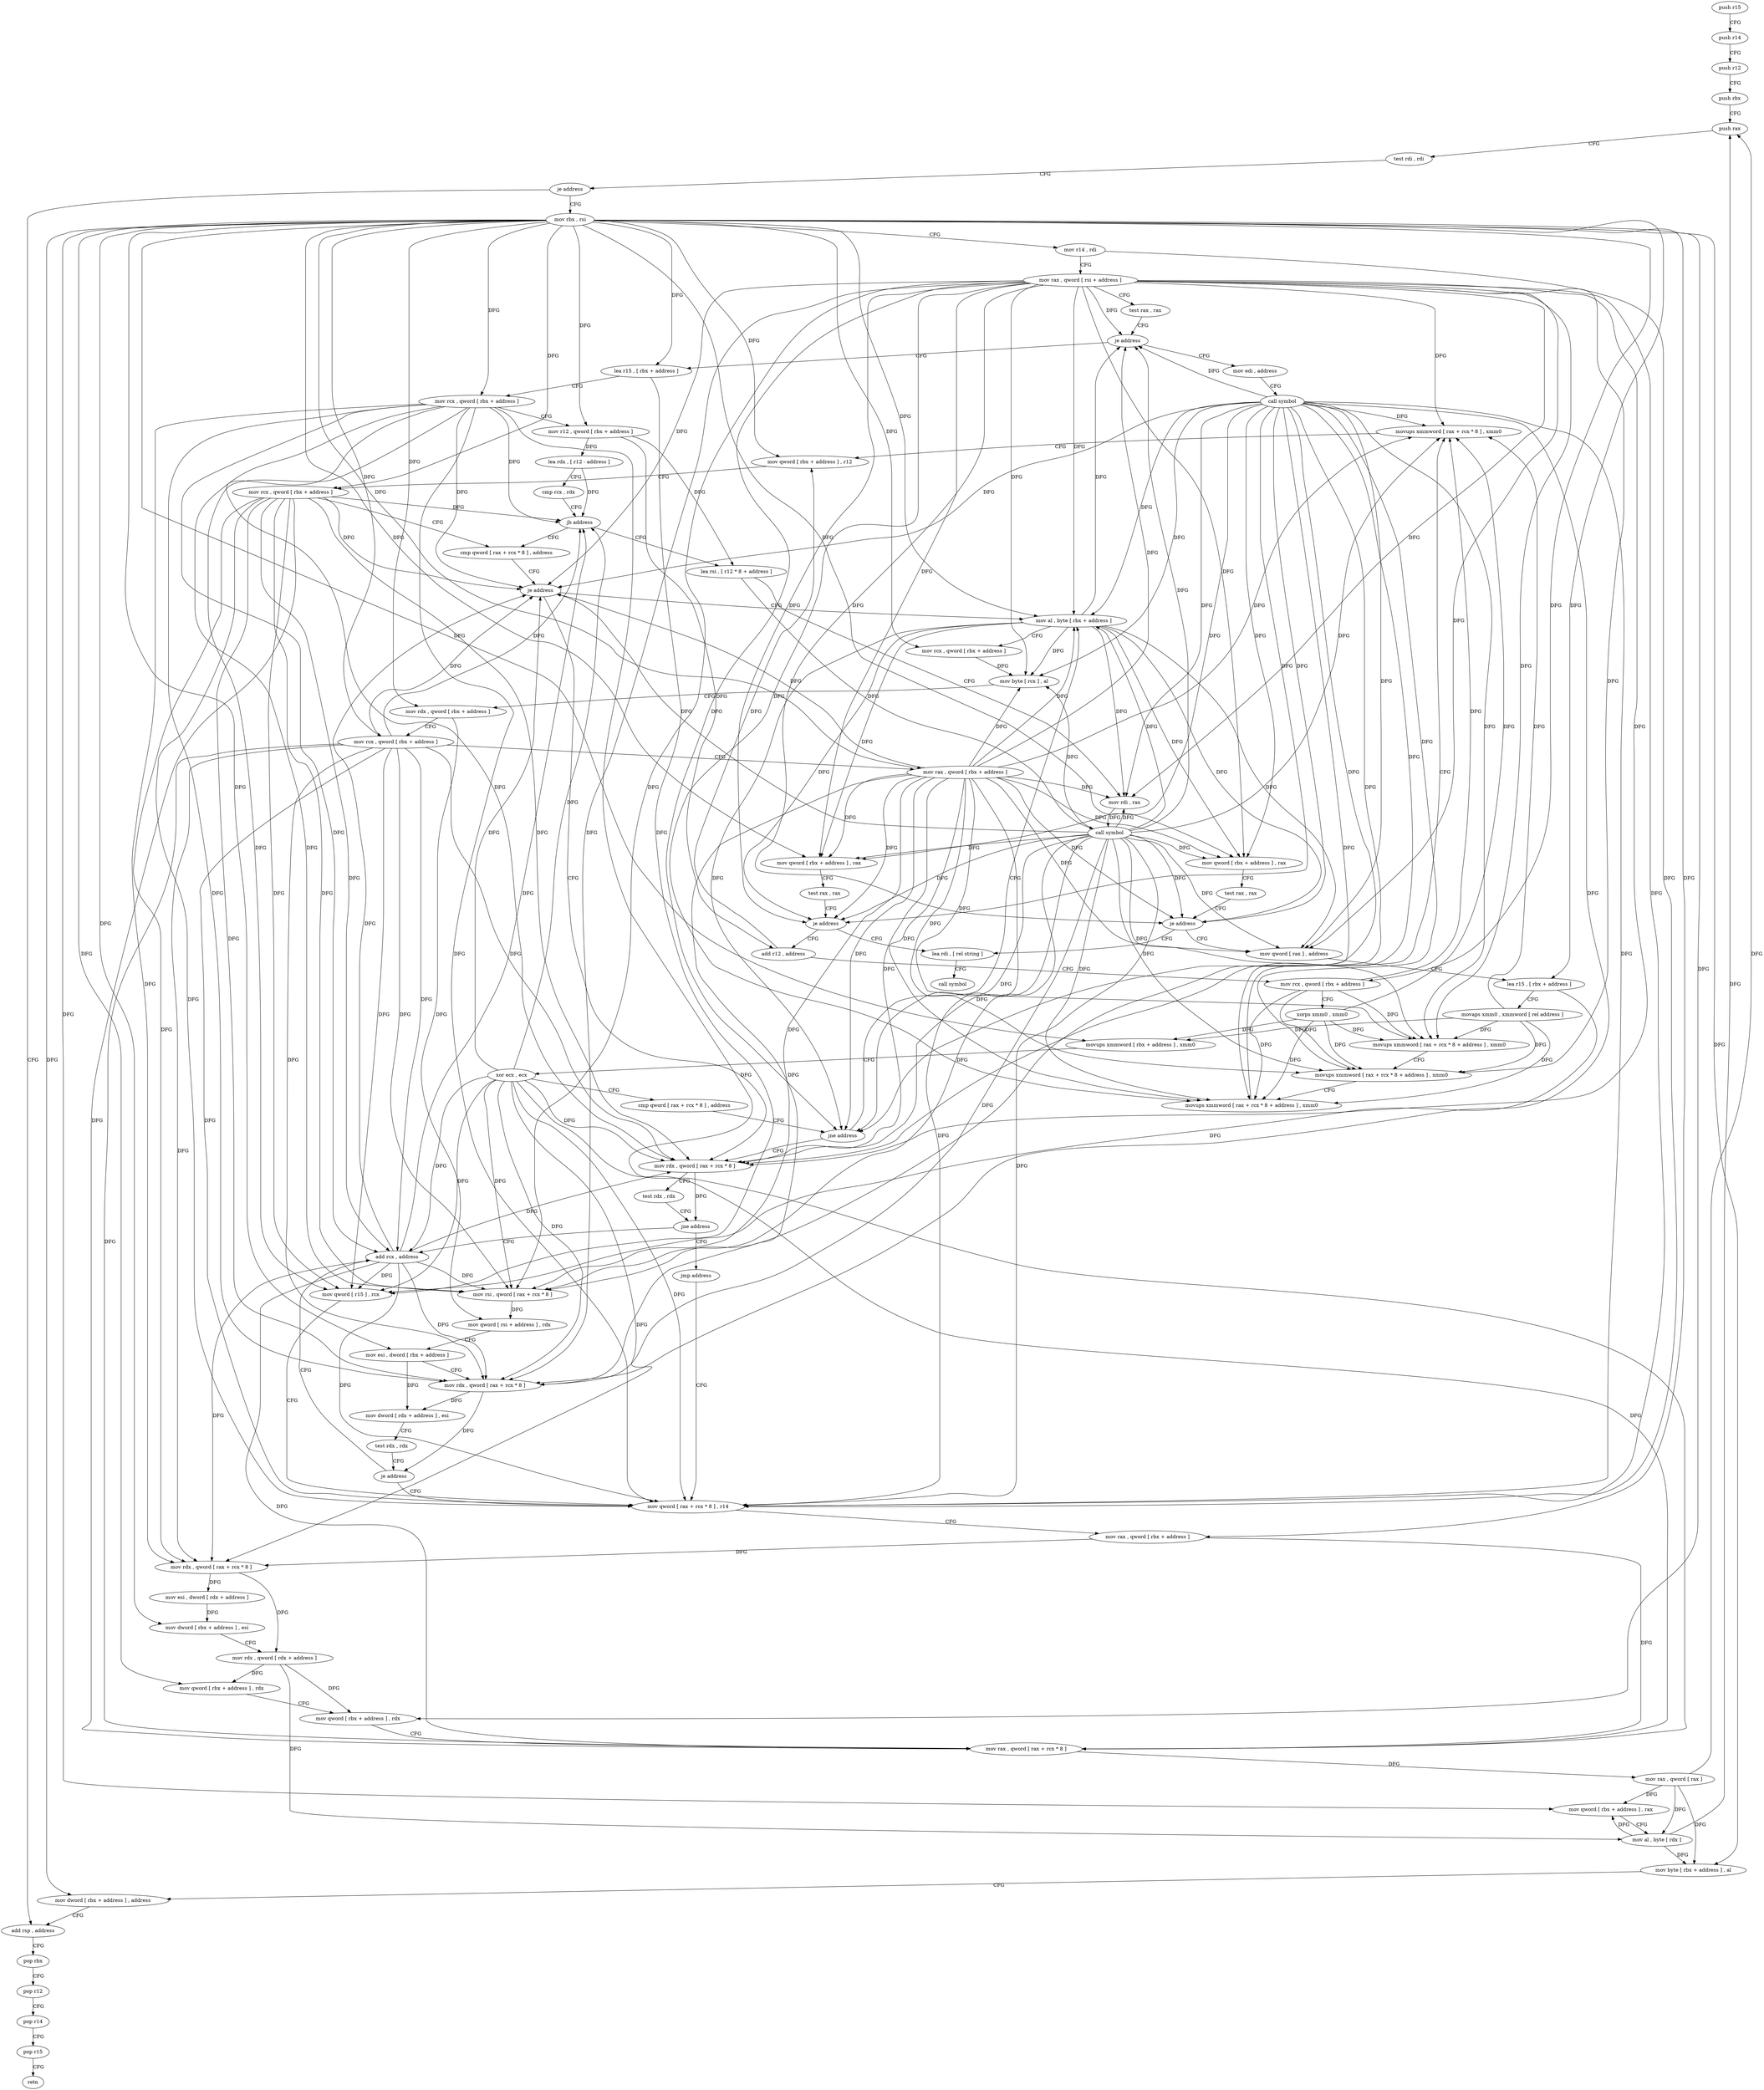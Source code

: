 digraph "func" {
"128240" [label = "push r15" ]
"128242" [label = "push r14" ]
"128244" [label = "push r12" ]
"128246" [label = "push rbx" ]
"128247" [label = "push rax" ]
"128248" [label = "test rdi , rdi" ]
"128251" [label = "je address" ]
"128483" [label = "add rsp , address" ]
"128257" [label = "mov rbx , rsi" ]
"128487" [label = "pop rbx" ]
"128488" [label = "pop r12" ]
"128490" [label = "pop r14" ]
"128492" [label = "pop r15" ]
"128494" [label = "retn" ]
"128260" [label = "mov r14 , rdi" ]
"128263" [label = "mov rax , qword [ rsi + address ]" ]
"128267" [label = "test rax , rax" ]
"128270" [label = "je address" ]
"128495" [label = "mov edi , address" ]
"128276" [label = "lea r15 , [ rbx + address ]" ]
"128500" [label = "call symbol" ]
"128505" [label = "mov qword [ rbx + address ] , rax" ]
"128509" [label = "test rax , rax" ]
"128512" [label = "je address" ]
"128567" [label = "lea rdi , [ rel string ]" ]
"128514" [label = "mov qword [ rax ] , address" ]
"128280" [label = "mov rcx , qword [ rbx + address ]" ]
"128284" [label = "mov r12 , qword [ rbx + address ]" ]
"128288" [label = "lea rdx , [ r12 - address ]" ]
"128293" [label = "cmp rcx , rdx" ]
"128296" [label = "jb address" ]
"128365" [label = "cmp qword [ rax + rcx * 8 ] , address" ]
"128298" [label = "lea rsi , [ r12 * 8 + address ]" ]
"128574" [label = "call symbol" ]
"128521" [label = "lea r15 , [ rbx + address ]" ]
"128525" [label = "movaps xmm0 , xmmword [ rel address ]" ]
"128532" [label = "movups xmmword [ rbx + address ] , xmm0" ]
"128536" [label = "xor ecx , ecx" ]
"128538" [label = "cmp qword [ rax + rcx * 8 ] , address" ]
"128543" [label = "jne address" ]
"128376" [label = "mov al , byte [ rbx + address ]" ]
"128549" [label = "mov rdx , qword [ rax + rcx * 8 ]" ]
"128370" [label = "je address" ]
"128306" [label = "mov rdi , rax" ]
"128309" [label = "call symbol" ]
"128314" [label = "mov qword [ rbx + address ] , rax" ]
"128318" [label = "test rax , rax" ]
"128321" [label = "je address" ]
"128327" [label = "add r12 , address" ]
"128379" [label = "mov rcx , qword [ rbx + address ]" ]
"128383" [label = "mov byte [ rcx ] , al" ]
"128385" [label = "mov rdx , qword [ rbx + address ]" ]
"128389" [label = "mov rcx , qword [ rbx + address ]" ]
"128393" [label = "mov rax , qword [ rbx + address ]" ]
"128397" [label = "mov rsi , qword [ rax + rcx * 8 ]" ]
"128401" [label = "mov qword [ rsi + address ] , rdx" ]
"128405" [label = "mov esi , dword [ rbx + address ]" ]
"128408" [label = "mov rdx , qword [ rax + rcx * 8 ]" ]
"128412" [label = "mov dword [ rdx + address ] , esi" ]
"128415" [label = "test rdx , rdx" ]
"128418" [label = "je address" ]
"128427" [label = "mov qword [ rax + rcx * 8 ] , r14" ]
"128420" [label = "add rcx , address" ]
"128553" [label = "test rdx , rdx" ]
"128556" [label = "jne address" ]
"128562" [label = "jmp address" ]
"128331" [label = "mov rcx , qword [ rbx + address ]" ]
"128335" [label = "xorps xmm0 , xmm0" ]
"128338" [label = "movups xmmword [ rax + rcx * 8 + address ] , xmm0" ]
"128343" [label = "movups xmmword [ rax + rcx * 8 + address ] , xmm0" ]
"128348" [label = "movups xmmword [ rax + rcx * 8 + address ] , xmm0" ]
"128353" [label = "movups xmmword [ rax + rcx * 8 ] , xmm0" ]
"128357" [label = "mov qword [ rbx + address ] , r12" ]
"128361" [label = "mov rcx , qword [ rbx + address ]" ]
"128431" [label = "mov rax , qword [ rbx + address ]" ]
"128435" [label = "mov rdx , qword [ rax + rcx * 8 ]" ]
"128439" [label = "mov esi , dword [ rdx + address ]" ]
"128442" [label = "mov dword [ rbx + address ] , esi" ]
"128445" [label = "mov rdx , qword [ rdx + address ]" ]
"128449" [label = "mov qword [ rbx + address ] , rdx" ]
"128453" [label = "mov qword [ rbx + address ] , rdx" ]
"128460" [label = "mov rax , qword [ rax + rcx * 8 ]" ]
"128464" [label = "mov rax , qword [ rax ]" ]
"128467" [label = "mov qword [ rbx + address ] , rax" ]
"128471" [label = "mov al , byte [ rdx ]" ]
"128473" [label = "mov byte [ rbx + address ] , al" ]
"128476" [label = "mov dword [ rbx + address ] , address" ]
"128424" [label = "mov qword [ r15 ] , rcx" ]
"128240" -> "128242" [ label = "CFG" ]
"128242" -> "128244" [ label = "CFG" ]
"128244" -> "128246" [ label = "CFG" ]
"128246" -> "128247" [ label = "CFG" ]
"128247" -> "128248" [ label = "CFG" ]
"128248" -> "128251" [ label = "CFG" ]
"128251" -> "128483" [ label = "CFG" ]
"128251" -> "128257" [ label = "CFG" ]
"128483" -> "128487" [ label = "CFG" ]
"128257" -> "128260" [ label = "CFG" ]
"128257" -> "128505" [ label = "DFG" ]
"128257" -> "128276" [ label = "DFG" ]
"128257" -> "128280" [ label = "DFG" ]
"128257" -> "128284" [ label = "DFG" ]
"128257" -> "128521" [ label = "DFG" ]
"128257" -> "128532" [ label = "DFG" ]
"128257" -> "128314" [ label = "DFG" ]
"128257" -> "128376" [ label = "DFG" ]
"128257" -> "128379" [ label = "DFG" ]
"128257" -> "128385" [ label = "DFG" ]
"128257" -> "128389" [ label = "DFG" ]
"128257" -> "128393" [ label = "DFG" ]
"128257" -> "128405" [ label = "DFG" ]
"128257" -> "128331" [ label = "DFG" ]
"128257" -> "128357" [ label = "DFG" ]
"128257" -> "128361" [ label = "DFG" ]
"128257" -> "128431" [ label = "DFG" ]
"128257" -> "128442" [ label = "DFG" ]
"128257" -> "128449" [ label = "DFG" ]
"128257" -> "128453" [ label = "DFG" ]
"128257" -> "128467" [ label = "DFG" ]
"128257" -> "128473" [ label = "DFG" ]
"128257" -> "128476" [ label = "DFG" ]
"128487" -> "128488" [ label = "CFG" ]
"128488" -> "128490" [ label = "CFG" ]
"128490" -> "128492" [ label = "CFG" ]
"128492" -> "128494" [ label = "CFG" ]
"128260" -> "128263" [ label = "CFG" ]
"128260" -> "128427" [ label = "DFG" ]
"128263" -> "128267" [ label = "CFG" ]
"128263" -> "128270" [ label = "DFG" ]
"128263" -> "128505" [ label = "DFG" ]
"128263" -> "128512" [ label = "DFG" ]
"128263" -> "128514" [ label = "DFG" ]
"128263" -> "128543" [ label = "DFG" ]
"128263" -> "128370" [ label = "DFG" ]
"128263" -> "128306" [ label = "DFG" ]
"128263" -> "128314" [ label = "DFG" ]
"128263" -> "128321" [ label = "DFG" ]
"128263" -> "128376" [ label = "DFG" ]
"128263" -> "128383" [ label = "DFG" ]
"128263" -> "128397" [ label = "DFG" ]
"128263" -> "128408" [ label = "DFG" ]
"128263" -> "128549" [ label = "DFG" ]
"128263" -> "128338" [ label = "DFG" ]
"128263" -> "128343" [ label = "DFG" ]
"128263" -> "128348" [ label = "DFG" ]
"128263" -> "128353" [ label = "DFG" ]
"128263" -> "128427" [ label = "DFG" ]
"128267" -> "128270" [ label = "CFG" ]
"128270" -> "128495" [ label = "CFG" ]
"128270" -> "128276" [ label = "CFG" ]
"128495" -> "128500" [ label = "CFG" ]
"128276" -> "128280" [ label = "CFG" ]
"128276" -> "128424" [ label = "DFG" ]
"128500" -> "128505" [ label = "DFG" ]
"128500" -> "128270" [ label = "DFG" ]
"128500" -> "128512" [ label = "DFG" ]
"128500" -> "128514" [ label = "DFG" ]
"128500" -> "128543" [ label = "DFG" ]
"128500" -> "128370" [ label = "DFG" ]
"128500" -> "128306" [ label = "DFG" ]
"128500" -> "128314" [ label = "DFG" ]
"128500" -> "128321" [ label = "DFG" ]
"128500" -> "128376" [ label = "DFG" ]
"128500" -> "128383" [ label = "DFG" ]
"128500" -> "128397" [ label = "DFG" ]
"128500" -> "128408" [ label = "DFG" ]
"128500" -> "128549" [ label = "DFG" ]
"128500" -> "128338" [ label = "DFG" ]
"128500" -> "128343" [ label = "DFG" ]
"128500" -> "128348" [ label = "DFG" ]
"128500" -> "128353" [ label = "DFG" ]
"128500" -> "128427" [ label = "DFG" ]
"128505" -> "128509" [ label = "CFG" ]
"128509" -> "128512" [ label = "CFG" ]
"128512" -> "128567" [ label = "CFG" ]
"128512" -> "128514" [ label = "CFG" ]
"128567" -> "128574" [ label = "CFG" ]
"128514" -> "128521" [ label = "CFG" ]
"128280" -> "128284" [ label = "CFG" ]
"128280" -> "128296" [ label = "DFG" ]
"128280" -> "128370" [ label = "DFG" ]
"128280" -> "128397" [ label = "DFG" ]
"128280" -> "128408" [ label = "DFG" ]
"128280" -> "128549" [ label = "DFG" ]
"128280" -> "128427" [ label = "DFG" ]
"128280" -> "128435" [ label = "DFG" ]
"128280" -> "128460" [ label = "DFG" ]
"128280" -> "128420" [ label = "DFG" ]
"128280" -> "128424" [ label = "DFG" ]
"128284" -> "128288" [ label = "DFG" ]
"128284" -> "128298" [ label = "DFG" ]
"128284" -> "128327" [ label = "DFG" ]
"128288" -> "128293" [ label = "CFG" ]
"128288" -> "128296" [ label = "DFG" ]
"128293" -> "128296" [ label = "CFG" ]
"128296" -> "128365" [ label = "CFG" ]
"128296" -> "128298" [ label = "CFG" ]
"128365" -> "128370" [ label = "CFG" ]
"128298" -> "128306" [ label = "CFG" ]
"128298" -> "128309" [ label = "DFG" ]
"128521" -> "128525" [ label = "CFG" ]
"128521" -> "128424" [ label = "DFG" ]
"128525" -> "128532" [ label = "DFG" ]
"128525" -> "128338" [ label = "DFG" ]
"128525" -> "128343" [ label = "DFG" ]
"128525" -> "128348" [ label = "DFG" ]
"128525" -> "128353" [ label = "DFG" ]
"128532" -> "128536" [ label = "CFG" ]
"128536" -> "128538" [ label = "CFG" ]
"128536" -> "128296" [ label = "DFG" ]
"128536" -> "128370" [ label = "DFG" ]
"128536" -> "128397" [ label = "DFG" ]
"128536" -> "128408" [ label = "DFG" ]
"128536" -> "128549" [ label = "DFG" ]
"128536" -> "128427" [ label = "DFG" ]
"128536" -> "128435" [ label = "DFG" ]
"128536" -> "128460" [ label = "DFG" ]
"128536" -> "128420" [ label = "DFG" ]
"128536" -> "128424" [ label = "DFG" ]
"128538" -> "128543" [ label = "CFG" ]
"128543" -> "128376" [ label = "CFG" ]
"128543" -> "128549" [ label = "CFG" ]
"128376" -> "128379" [ label = "CFG" ]
"128376" -> "128270" [ label = "DFG" ]
"128376" -> "128505" [ label = "DFG" ]
"128376" -> "128512" [ label = "DFG" ]
"128376" -> "128514" [ label = "DFG" ]
"128376" -> "128543" [ label = "DFG" ]
"128376" -> "128306" [ label = "DFG" ]
"128376" -> "128314" [ label = "DFG" ]
"128376" -> "128321" [ label = "DFG" ]
"128376" -> "128383" [ label = "DFG" ]
"128549" -> "128553" [ label = "CFG" ]
"128549" -> "128556" [ label = "DFG" ]
"128370" -> "128549" [ label = "CFG" ]
"128370" -> "128376" [ label = "CFG" ]
"128306" -> "128309" [ label = "DFG" ]
"128309" -> "128314" [ label = "DFG" ]
"128309" -> "128270" [ label = "DFG" ]
"128309" -> "128505" [ label = "DFG" ]
"128309" -> "128512" [ label = "DFG" ]
"128309" -> "128514" [ label = "DFG" ]
"128309" -> "128543" [ label = "DFG" ]
"128309" -> "128306" [ label = "DFG" ]
"128309" -> "128370" [ label = "DFG" ]
"128309" -> "128321" [ label = "DFG" ]
"128309" -> "128376" [ label = "DFG" ]
"128309" -> "128383" [ label = "DFG" ]
"128309" -> "128397" [ label = "DFG" ]
"128309" -> "128408" [ label = "DFG" ]
"128309" -> "128549" [ label = "DFG" ]
"128309" -> "128338" [ label = "DFG" ]
"128309" -> "128343" [ label = "DFG" ]
"128309" -> "128348" [ label = "DFG" ]
"128309" -> "128353" [ label = "DFG" ]
"128309" -> "128427" [ label = "DFG" ]
"128314" -> "128318" [ label = "CFG" ]
"128318" -> "128321" [ label = "CFG" ]
"128321" -> "128567" [ label = "CFG" ]
"128321" -> "128327" [ label = "CFG" ]
"128327" -> "128331" [ label = "CFG" ]
"128327" -> "128357" [ label = "DFG" ]
"128379" -> "128383" [ label = "DFG" ]
"128383" -> "128385" [ label = "CFG" ]
"128385" -> "128389" [ label = "CFG" ]
"128385" -> "128401" [ label = "DFG" ]
"128389" -> "128393" [ label = "CFG" ]
"128389" -> "128370" [ label = "DFG" ]
"128389" -> "128296" [ label = "DFG" ]
"128389" -> "128397" [ label = "DFG" ]
"128389" -> "128408" [ label = "DFG" ]
"128389" -> "128549" [ label = "DFG" ]
"128389" -> "128427" [ label = "DFG" ]
"128389" -> "128435" [ label = "DFG" ]
"128389" -> "128460" [ label = "DFG" ]
"128389" -> "128420" [ label = "DFG" ]
"128389" -> "128424" [ label = "DFG" ]
"128393" -> "128397" [ label = "DFG" ]
"128393" -> "128270" [ label = "DFG" ]
"128393" -> "128505" [ label = "DFG" ]
"128393" -> "128512" [ label = "DFG" ]
"128393" -> "128514" [ label = "DFG" ]
"128393" -> "128543" [ label = "DFG" ]
"128393" -> "128306" [ label = "DFG" ]
"128393" -> "128314" [ label = "DFG" ]
"128393" -> "128321" [ label = "DFG" ]
"128393" -> "128383" [ label = "DFG" ]
"128393" -> "128370" [ label = "DFG" ]
"128393" -> "128376" [ label = "DFG" ]
"128393" -> "128408" [ label = "DFG" ]
"128393" -> "128549" [ label = "DFG" ]
"128393" -> "128338" [ label = "DFG" ]
"128393" -> "128343" [ label = "DFG" ]
"128393" -> "128348" [ label = "DFG" ]
"128393" -> "128353" [ label = "DFG" ]
"128393" -> "128427" [ label = "DFG" ]
"128397" -> "128401" [ label = "DFG" ]
"128401" -> "128405" [ label = "CFG" ]
"128405" -> "128408" [ label = "CFG" ]
"128405" -> "128412" [ label = "DFG" ]
"128408" -> "128412" [ label = "DFG" ]
"128408" -> "128418" [ label = "DFG" ]
"128412" -> "128415" [ label = "CFG" ]
"128415" -> "128418" [ label = "CFG" ]
"128418" -> "128427" [ label = "CFG" ]
"128418" -> "128420" [ label = "CFG" ]
"128427" -> "128431" [ label = "CFG" ]
"128420" -> "128424" [ label = "DFG" ]
"128420" -> "128370" [ label = "DFG" ]
"128420" -> "128397" [ label = "DFG" ]
"128420" -> "128408" [ label = "DFG" ]
"128420" -> "128549" [ label = "DFG" ]
"128420" -> "128435" [ label = "DFG" ]
"128420" -> "128460" [ label = "DFG" ]
"128420" -> "128296" [ label = "DFG" ]
"128420" -> "128427" [ label = "DFG" ]
"128553" -> "128556" [ label = "CFG" ]
"128556" -> "128420" [ label = "CFG" ]
"128556" -> "128562" [ label = "CFG" ]
"128562" -> "128427" [ label = "CFG" ]
"128331" -> "128335" [ label = "CFG" ]
"128331" -> "128338" [ label = "DFG" ]
"128331" -> "128343" [ label = "DFG" ]
"128331" -> "128348" [ label = "DFG" ]
"128331" -> "128353" [ label = "DFG" ]
"128335" -> "128338" [ label = "DFG" ]
"128335" -> "128532" [ label = "DFG" ]
"128335" -> "128343" [ label = "DFG" ]
"128335" -> "128348" [ label = "DFG" ]
"128335" -> "128353" [ label = "DFG" ]
"128338" -> "128343" [ label = "CFG" ]
"128343" -> "128348" [ label = "CFG" ]
"128348" -> "128353" [ label = "CFG" ]
"128353" -> "128357" [ label = "CFG" ]
"128357" -> "128361" [ label = "CFG" ]
"128361" -> "128365" [ label = "CFG" ]
"128361" -> "128370" [ label = "DFG" ]
"128361" -> "128397" [ label = "DFG" ]
"128361" -> "128408" [ label = "DFG" ]
"128361" -> "128549" [ label = "DFG" ]
"128361" -> "128296" [ label = "DFG" ]
"128361" -> "128427" [ label = "DFG" ]
"128361" -> "128435" [ label = "DFG" ]
"128361" -> "128460" [ label = "DFG" ]
"128361" -> "128420" [ label = "DFG" ]
"128361" -> "128424" [ label = "DFG" ]
"128431" -> "128435" [ label = "DFG" ]
"128431" -> "128460" [ label = "DFG" ]
"128435" -> "128439" [ label = "DFG" ]
"128435" -> "128445" [ label = "DFG" ]
"128439" -> "128442" [ label = "DFG" ]
"128442" -> "128445" [ label = "CFG" ]
"128445" -> "128449" [ label = "DFG" ]
"128445" -> "128453" [ label = "DFG" ]
"128445" -> "128471" [ label = "DFG" ]
"128449" -> "128453" [ label = "CFG" ]
"128453" -> "128460" [ label = "CFG" ]
"128460" -> "128464" [ label = "DFG" ]
"128464" -> "128467" [ label = "DFG" ]
"128464" -> "128247" [ label = "DFG" ]
"128464" -> "128471" [ label = "DFG" ]
"128464" -> "128473" [ label = "DFG" ]
"128467" -> "128471" [ label = "CFG" ]
"128471" -> "128473" [ label = "DFG" ]
"128471" -> "128247" [ label = "DFG" ]
"128471" -> "128467" [ label = "DFG" ]
"128473" -> "128476" [ label = "CFG" ]
"128476" -> "128483" [ label = "CFG" ]
"128424" -> "128427" [ label = "CFG" ]
}
